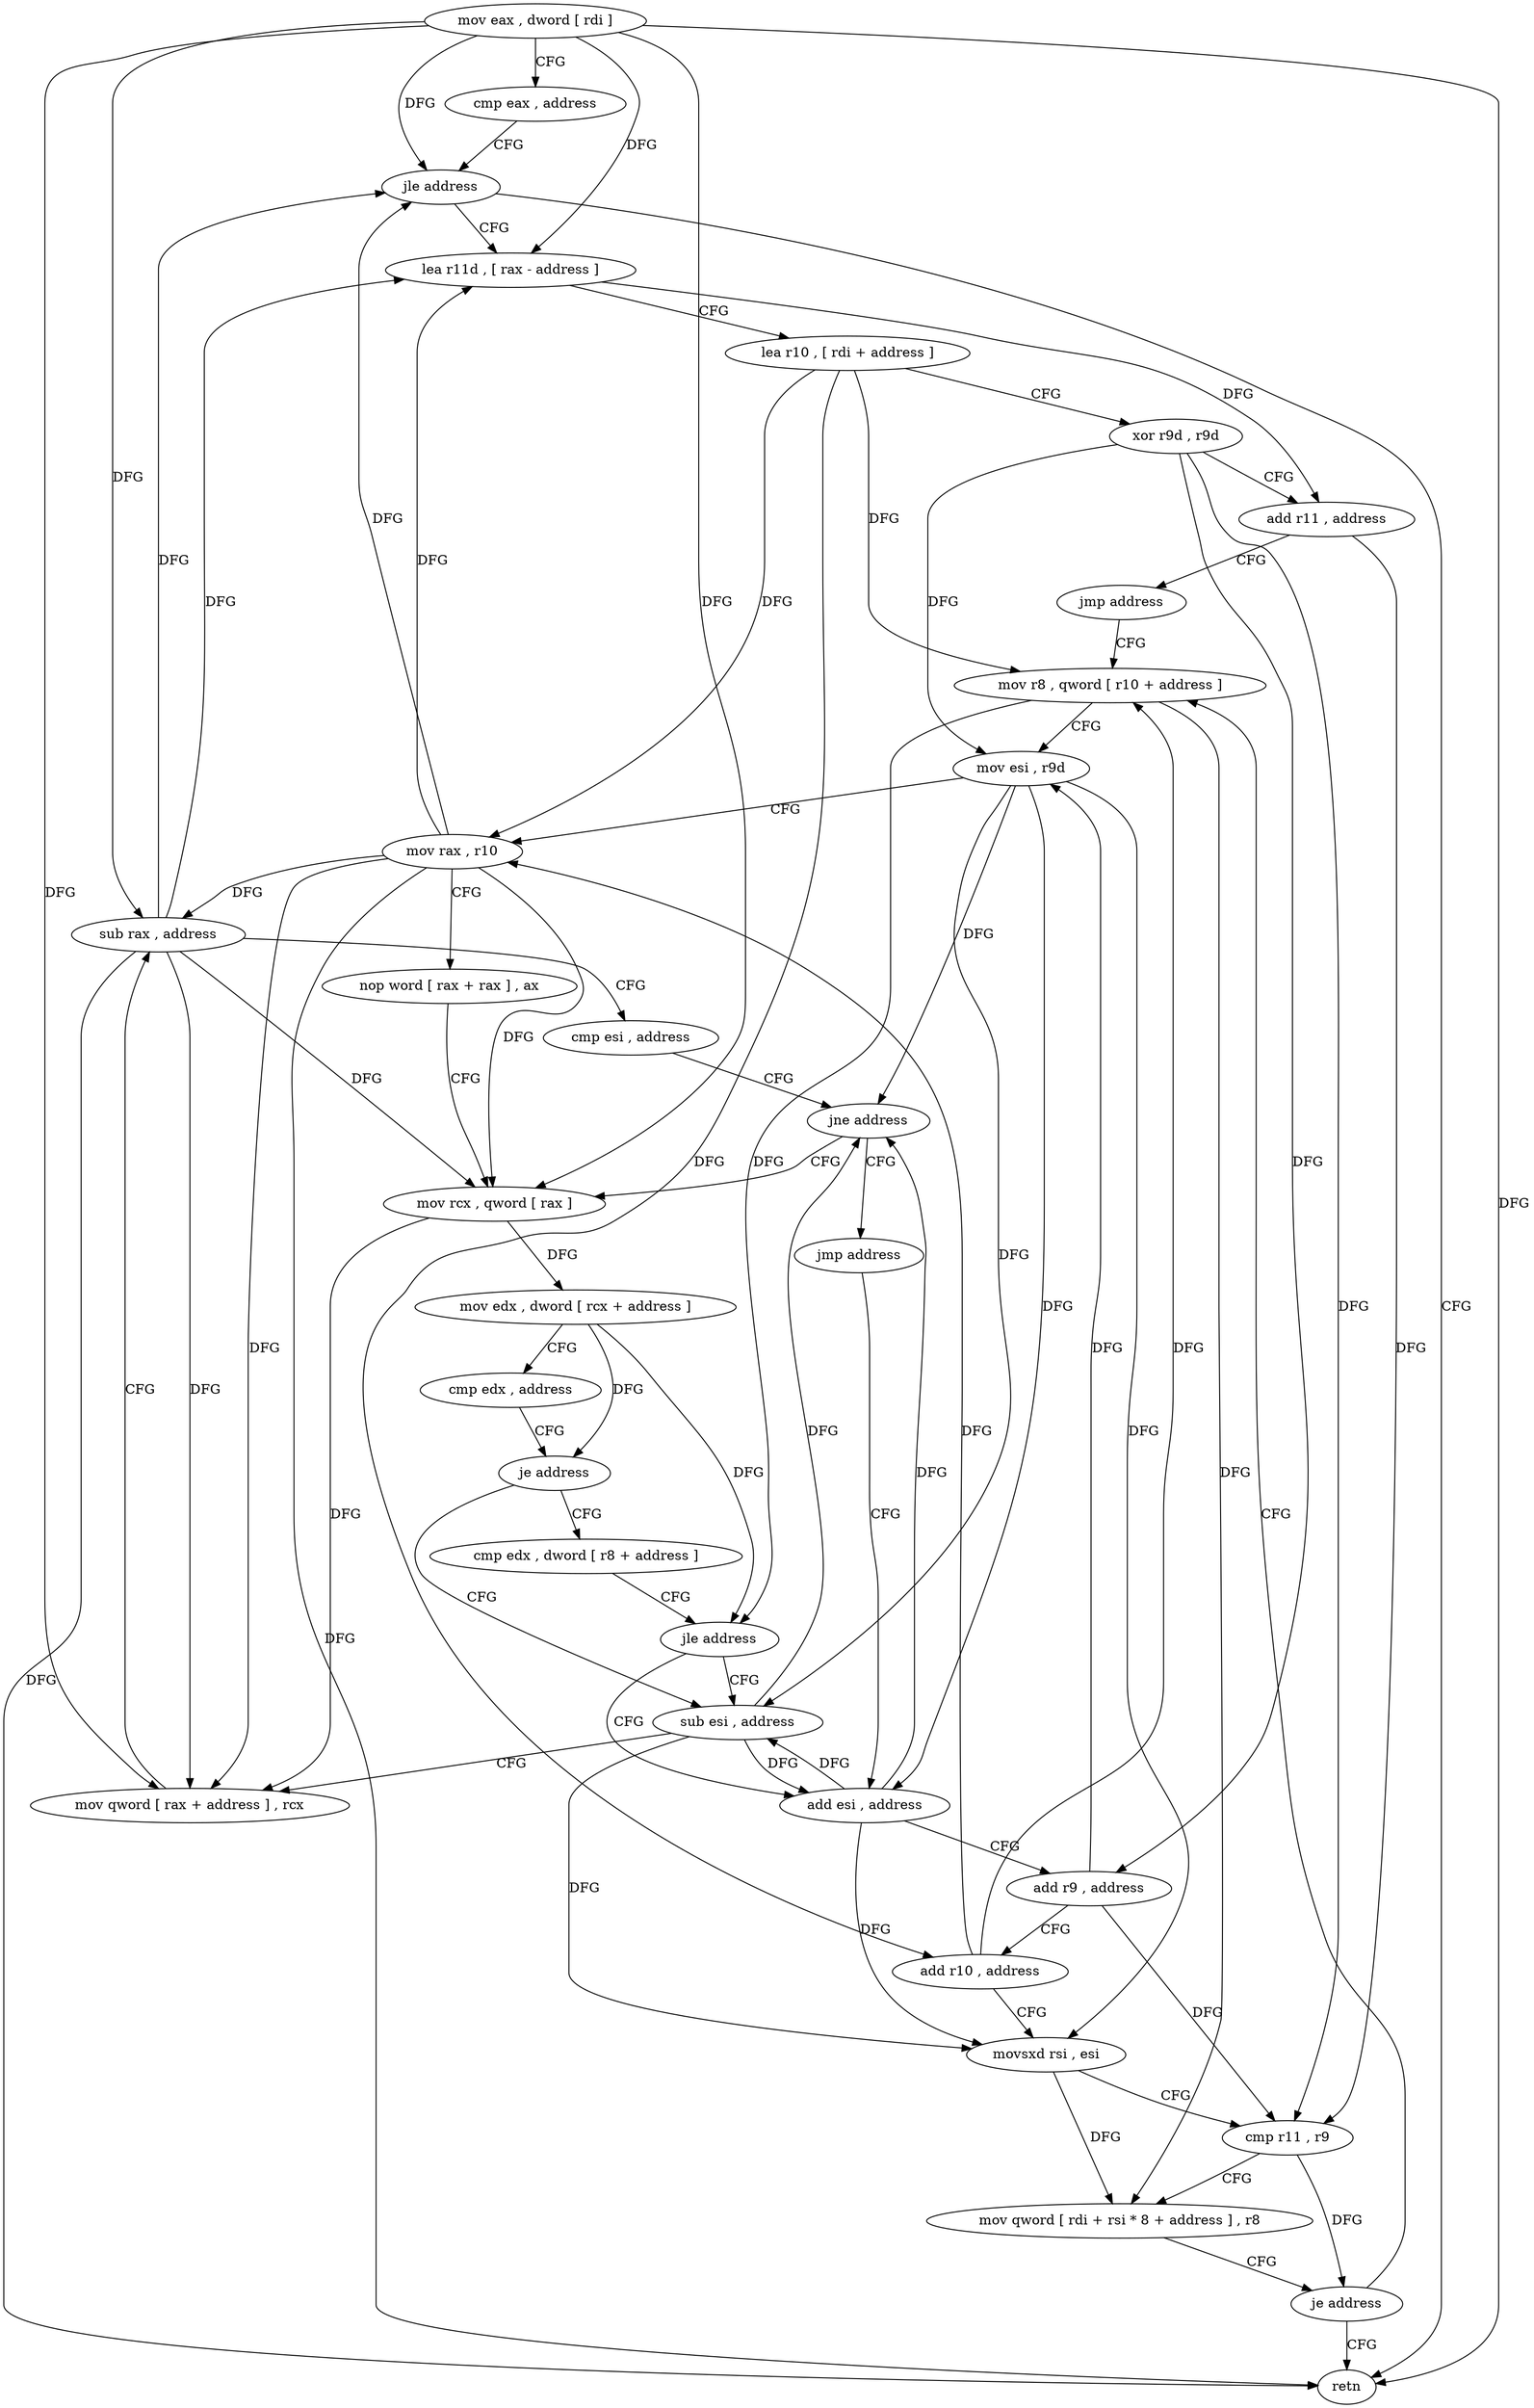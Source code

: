 digraph "func" {
"145856" [label = "mov eax , dword [ rdi ]" ]
"145858" [label = "cmp eax , address" ]
"145861" [label = "jle address" ]
"145963" [label = "retn" ]
"145863" [label = "lea r11d , [ rax - address ]" ]
"145867" [label = "lea r10 , [ rdi + address ]" ]
"145871" [label = "xor r9d , r9d" ]
"145874" [label = "add r11 , address" ]
"145878" [label = "jmp address" ]
"145912" [label = "mov r8 , qword [ r10 + address ]" ]
"145916" [label = "mov esi , r9d" ]
"145919" [label = "mov rax , r10" ]
"145922" [label = "nop word [ rax + rax ] , ax" ]
"145928" [label = "mov rcx , qword [ rax ]" ]
"145945" [label = "sub esi , address" ]
"145948" [label = "mov qword [ rax + address ] , rcx" ]
"145952" [label = "sub rax , address" ]
"145956" [label = "cmp esi , address" ]
"145959" [label = "jne address" ]
"145961" [label = "jmp address" ]
"145939" [label = "cmp edx , dword [ r8 + address ]" ]
"145943" [label = "jle address" ]
"145888" [label = "add esi , address" ]
"145931" [label = "mov edx , dword [ rcx + address ]" ]
"145934" [label = "cmp edx , address" ]
"145937" [label = "je address" ]
"145891" [label = "add r9 , address" ]
"145895" [label = "add r10 , address" ]
"145899" [label = "movsxd rsi , esi" ]
"145902" [label = "cmp r11 , r9" ]
"145905" [label = "mov qword [ rdi + rsi * 8 + address ] , r8" ]
"145910" [label = "je address" ]
"145856" -> "145858" [ label = "CFG" ]
"145856" -> "145861" [ label = "DFG" ]
"145856" -> "145963" [ label = "DFG" ]
"145856" -> "145863" [ label = "DFG" ]
"145856" -> "145928" [ label = "DFG" ]
"145856" -> "145948" [ label = "DFG" ]
"145856" -> "145952" [ label = "DFG" ]
"145858" -> "145861" [ label = "CFG" ]
"145861" -> "145963" [ label = "CFG" ]
"145861" -> "145863" [ label = "CFG" ]
"145863" -> "145867" [ label = "CFG" ]
"145863" -> "145874" [ label = "DFG" ]
"145867" -> "145871" [ label = "CFG" ]
"145867" -> "145912" [ label = "DFG" ]
"145867" -> "145919" [ label = "DFG" ]
"145867" -> "145895" [ label = "DFG" ]
"145871" -> "145874" [ label = "CFG" ]
"145871" -> "145916" [ label = "DFG" ]
"145871" -> "145891" [ label = "DFG" ]
"145871" -> "145902" [ label = "DFG" ]
"145874" -> "145878" [ label = "CFG" ]
"145874" -> "145902" [ label = "DFG" ]
"145878" -> "145912" [ label = "CFG" ]
"145912" -> "145916" [ label = "CFG" ]
"145912" -> "145943" [ label = "DFG" ]
"145912" -> "145905" [ label = "DFG" ]
"145916" -> "145919" [ label = "CFG" ]
"145916" -> "145945" [ label = "DFG" ]
"145916" -> "145959" [ label = "DFG" ]
"145916" -> "145888" [ label = "DFG" ]
"145916" -> "145899" [ label = "DFG" ]
"145919" -> "145922" [ label = "CFG" ]
"145919" -> "145861" [ label = "DFG" ]
"145919" -> "145863" [ label = "DFG" ]
"145919" -> "145963" [ label = "DFG" ]
"145919" -> "145928" [ label = "DFG" ]
"145919" -> "145948" [ label = "DFG" ]
"145919" -> "145952" [ label = "DFG" ]
"145922" -> "145928" [ label = "CFG" ]
"145928" -> "145931" [ label = "DFG" ]
"145928" -> "145948" [ label = "DFG" ]
"145945" -> "145948" [ label = "CFG" ]
"145945" -> "145959" [ label = "DFG" ]
"145945" -> "145888" [ label = "DFG" ]
"145945" -> "145899" [ label = "DFG" ]
"145948" -> "145952" [ label = "CFG" ]
"145952" -> "145956" [ label = "CFG" ]
"145952" -> "145861" [ label = "DFG" ]
"145952" -> "145863" [ label = "DFG" ]
"145952" -> "145928" [ label = "DFG" ]
"145952" -> "145963" [ label = "DFG" ]
"145952" -> "145948" [ label = "DFG" ]
"145956" -> "145959" [ label = "CFG" ]
"145959" -> "145928" [ label = "CFG" ]
"145959" -> "145961" [ label = "CFG" ]
"145961" -> "145888" [ label = "CFG" ]
"145939" -> "145943" [ label = "CFG" ]
"145943" -> "145888" [ label = "CFG" ]
"145943" -> "145945" [ label = "CFG" ]
"145888" -> "145891" [ label = "CFG" ]
"145888" -> "145945" [ label = "DFG" ]
"145888" -> "145959" [ label = "DFG" ]
"145888" -> "145899" [ label = "DFG" ]
"145931" -> "145934" [ label = "CFG" ]
"145931" -> "145937" [ label = "DFG" ]
"145931" -> "145943" [ label = "DFG" ]
"145934" -> "145937" [ label = "CFG" ]
"145937" -> "145945" [ label = "CFG" ]
"145937" -> "145939" [ label = "CFG" ]
"145891" -> "145895" [ label = "CFG" ]
"145891" -> "145916" [ label = "DFG" ]
"145891" -> "145902" [ label = "DFG" ]
"145895" -> "145899" [ label = "CFG" ]
"145895" -> "145912" [ label = "DFG" ]
"145895" -> "145919" [ label = "DFG" ]
"145899" -> "145902" [ label = "CFG" ]
"145899" -> "145905" [ label = "DFG" ]
"145902" -> "145905" [ label = "CFG" ]
"145902" -> "145910" [ label = "DFG" ]
"145905" -> "145910" [ label = "CFG" ]
"145910" -> "145963" [ label = "CFG" ]
"145910" -> "145912" [ label = "CFG" ]
}
